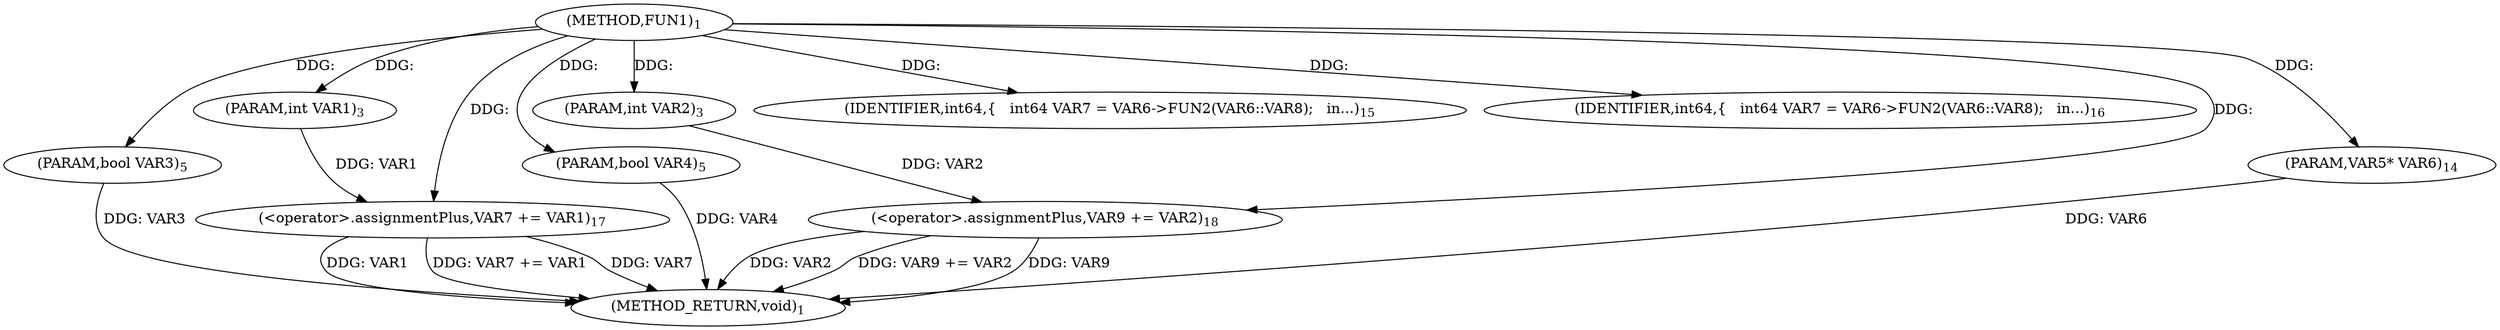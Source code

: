 digraph "FUN1" {  
"8" [label = <(METHOD,FUN1)<SUB>1</SUB>> ]
"23" [label = <(METHOD_RETURN,void)<SUB>1</SUB>> ]
"9" [label = <(PARAM,int VAR1)<SUB>3</SUB>> ]
"10" [label = <(PARAM,int VAR2)<SUB>3</SUB>> ]
"11" [label = <(PARAM,bool VAR3)<SUB>5</SUB>> ]
"12" [label = <(PARAM,bool VAR4)<SUB>5</SUB>> ]
"13" [label = <(PARAM,VAR5* VAR6)<SUB>14</SUB>> ]
"15" [label = <(IDENTIFIER,int64,{
   int64 VAR7 = VAR6-&gt;FUN2(VAR6::VAR8);
   in...)<SUB>15</SUB>> ]
"16" [label = <(IDENTIFIER,int64,{
   int64 VAR7 = VAR6-&gt;FUN2(VAR6::VAR8);
   in...)<SUB>16</SUB>> ]
"17" [label = <(&lt;operator&gt;.assignmentPlus,VAR7 += VAR1)<SUB>17</SUB>> ]
"20" [label = <(&lt;operator&gt;.assignmentPlus,VAR9 += VAR2)<SUB>18</SUB>> ]
  "11" -> "23"  [ label = "DDG: VAR3"] 
  "12" -> "23"  [ label = "DDG: VAR4"] 
  "13" -> "23"  [ label = "DDG: VAR6"] 
  "17" -> "23"  [ label = "DDG: VAR1"] 
  "17" -> "23"  [ label = "DDG: VAR7 += VAR1"] 
  "20" -> "23"  [ label = "DDG: VAR2"] 
  "20" -> "23"  [ label = "DDG: VAR9 += VAR2"] 
  "17" -> "23"  [ label = "DDG: VAR7"] 
  "20" -> "23"  [ label = "DDG: VAR9"] 
  "8" -> "9"  [ label = "DDG: "] 
  "8" -> "10"  [ label = "DDG: "] 
  "8" -> "11"  [ label = "DDG: "] 
  "8" -> "12"  [ label = "DDG: "] 
  "8" -> "13"  [ label = "DDG: "] 
  "8" -> "15"  [ label = "DDG: "] 
  "8" -> "16"  [ label = "DDG: "] 
  "9" -> "17"  [ label = "DDG: VAR1"] 
  "8" -> "17"  [ label = "DDG: "] 
  "10" -> "20"  [ label = "DDG: VAR2"] 
  "8" -> "20"  [ label = "DDG: "] 
}
